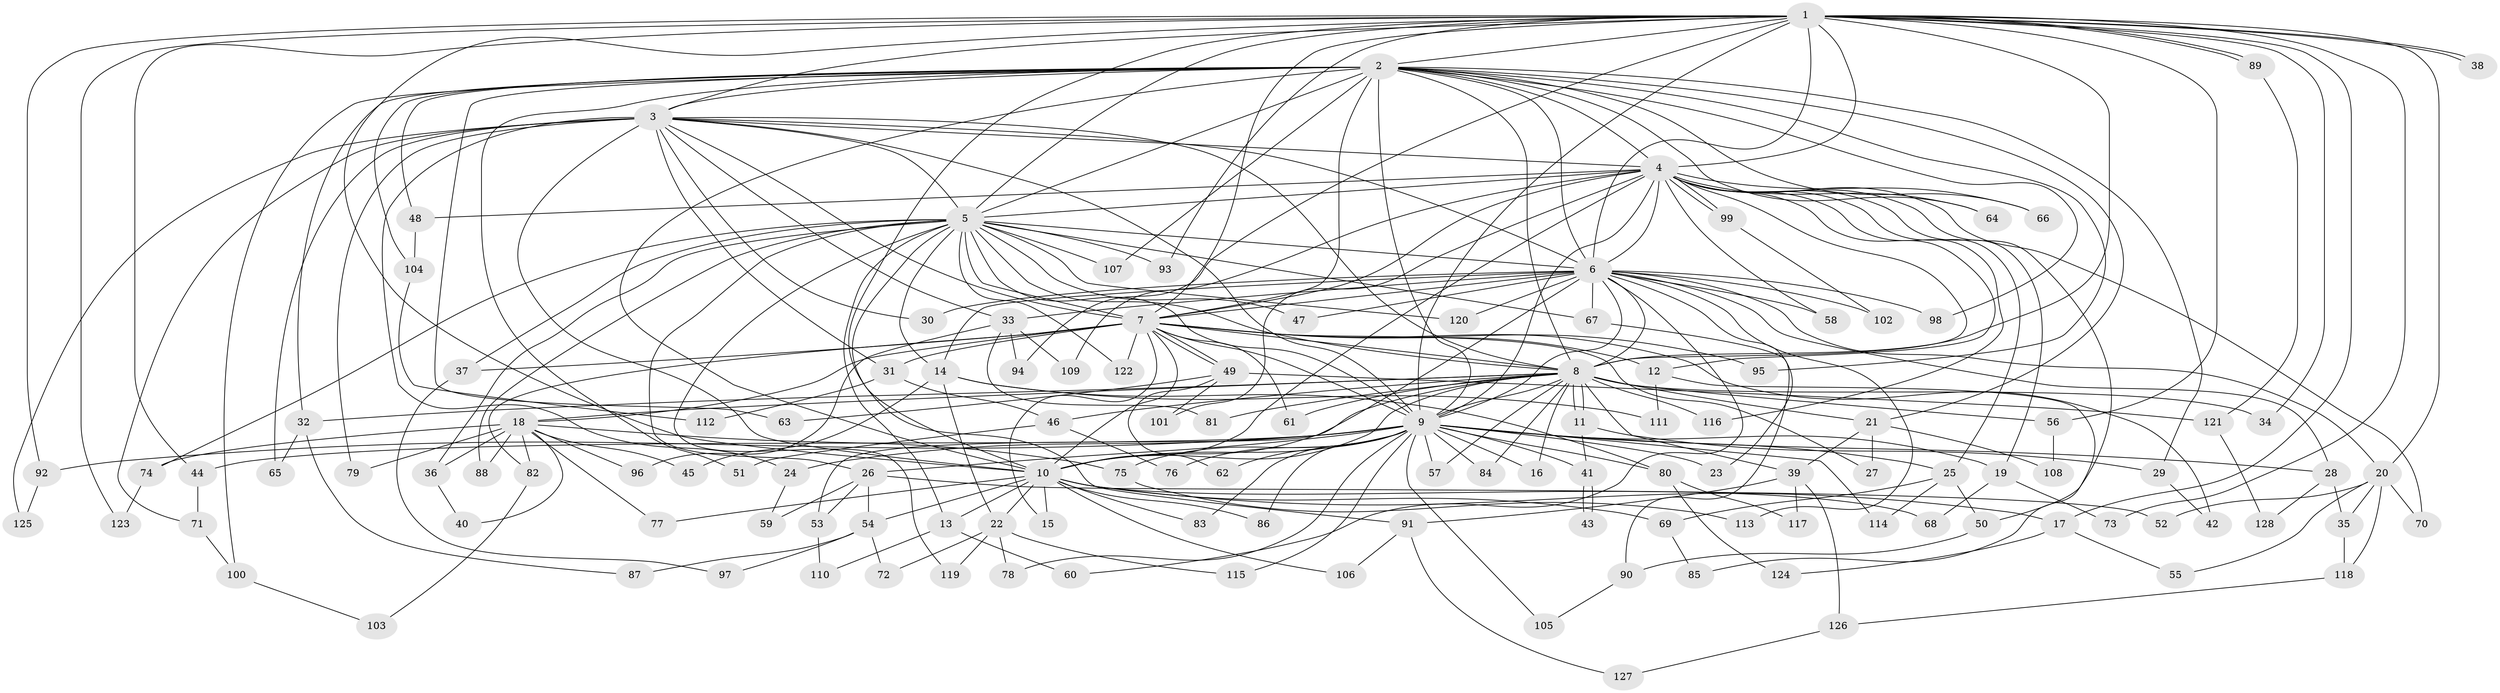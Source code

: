 // coarse degree distribution, {22: 0.03125, 19: 0.046875, 14: 0.015625, 21: 0.03125, 24: 0.015625, 25: 0.015625, 4: 0.15625, 6: 0.046875, 2: 0.390625, 11: 0.015625, 7: 0.03125, 5: 0.03125, 3: 0.15625, 1: 0.015625}
// Generated by graph-tools (version 1.1) at 2025/17/03/04/25 18:17:44]
// undirected, 128 vertices, 281 edges
graph export_dot {
graph [start="1"]
  node [color=gray90,style=filled];
  1;
  2;
  3;
  4;
  5;
  6;
  7;
  8;
  9;
  10;
  11;
  12;
  13;
  14;
  15;
  16;
  17;
  18;
  19;
  20;
  21;
  22;
  23;
  24;
  25;
  26;
  27;
  28;
  29;
  30;
  31;
  32;
  33;
  34;
  35;
  36;
  37;
  38;
  39;
  40;
  41;
  42;
  43;
  44;
  45;
  46;
  47;
  48;
  49;
  50;
  51;
  52;
  53;
  54;
  55;
  56;
  57;
  58;
  59;
  60;
  61;
  62;
  63;
  64;
  65;
  66;
  67;
  68;
  69;
  70;
  71;
  72;
  73;
  74;
  75;
  76;
  77;
  78;
  79;
  80;
  81;
  82;
  83;
  84;
  85;
  86;
  87;
  88;
  89;
  90;
  91;
  92;
  93;
  94;
  95;
  96;
  97;
  98;
  99;
  100;
  101;
  102;
  103;
  104;
  105;
  106;
  107;
  108;
  109;
  110;
  111;
  112;
  113;
  114;
  115;
  116;
  117;
  118;
  119;
  120;
  121;
  122;
  123;
  124;
  125;
  126;
  127;
  128;
  1 -- 2;
  1 -- 3;
  1 -- 4;
  1 -- 5;
  1 -- 6;
  1 -- 7;
  1 -- 8;
  1 -- 9;
  1 -- 10;
  1 -- 17;
  1 -- 20;
  1 -- 34;
  1 -- 38;
  1 -- 38;
  1 -- 44;
  1 -- 56;
  1 -- 73;
  1 -- 89;
  1 -- 89;
  1 -- 91;
  1 -- 92;
  1 -- 93;
  1 -- 94;
  1 -- 123;
  2 -- 3;
  2 -- 4;
  2 -- 5;
  2 -- 6;
  2 -- 7;
  2 -- 8;
  2 -- 9;
  2 -- 10;
  2 -- 21;
  2 -- 29;
  2 -- 32;
  2 -- 48;
  2 -- 51;
  2 -- 63;
  2 -- 64;
  2 -- 66;
  2 -- 95;
  2 -- 98;
  2 -- 100;
  2 -- 104;
  2 -- 107;
  3 -- 4;
  3 -- 5;
  3 -- 6;
  3 -- 7;
  3 -- 8;
  3 -- 9;
  3 -- 10;
  3 -- 24;
  3 -- 30;
  3 -- 31;
  3 -- 33;
  3 -- 65;
  3 -- 71;
  3 -- 79;
  3 -- 125;
  4 -- 5;
  4 -- 6;
  4 -- 7;
  4 -- 8;
  4 -- 9;
  4 -- 10;
  4 -- 12;
  4 -- 19;
  4 -- 25;
  4 -- 48;
  4 -- 50;
  4 -- 58;
  4 -- 64;
  4 -- 66;
  4 -- 70;
  4 -- 99;
  4 -- 99;
  4 -- 101;
  4 -- 109;
  4 -- 116;
  5 -- 6;
  5 -- 7;
  5 -- 8;
  5 -- 9;
  5 -- 10;
  5 -- 13;
  5 -- 14;
  5 -- 26;
  5 -- 36;
  5 -- 37;
  5 -- 47;
  5 -- 67;
  5 -- 74;
  5 -- 88;
  5 -- 93;
  5 -- 107;
  5 -- 119;
  5 -- 120;
  5 -- 122;
  6 -- 7;
  6 -- 8;
  6 -- 9;
  6 -- 10;
  6 -- 14;
  6 -- 20;
  6 -- 23;
  6 -- 28;
  6 -- 30;
  6 -- 33;
  6 -- 47;
  6 -- 58;
  6 -- 60;
  6 -- 67;
  6 -- 98;
  6 -- 102;
  6 -- 113;
  6 -- 120;
  7 -- 8;
  7 -- 9;
  7 -- 10;
  7 -- 12;
  7 -- 15;
  7 -- 18;
  7 -- 27;
  7 -- 31;
  7 -- 37;
  7 -- 42;
  7 -- 49;
  7 -- 49;
  7 -- 61;
  7 -- 82;
  7 -- 95;
  7 -- 122;
  8 -- 9;
  8 -- 10;
  8 -- 11;
  8 -- 11;
  8 -- 16;
  8 -- 18;
  8 -- 21;
  8 -- 32;
  8 -- 34;
  8 -- 39;
  8 -- 46;
  8 -- 53;
  8 -- 56;
  8 -- 57;
  8 -- 61;
  8 -- 81;
  8 -- 84;
  8 -- 116;
  9 -- 10;
  9 -- 16;
  9 -- 19;
  9 -- 23;
  9 -- 24;
  9 -- 25;
  9 -- 26;
  9 -- 28;
  9 -- 41;
  9 -- 44;
  9 -- 57;
  9 -- 62;
  9 -- 75;
  9 -- 76;
  9 -- 78;
  9 -- 80;
  9 -- 83;
  9 -- 84;
  9 -- 86;
  9 -- 92;
  9 -- 105;
  9 -- 114;
  9 -- 115;
  10 -- 13;
  10 -- 15;
  10 -- 17;
  10 -- 22;
  10 -- 54;
  10 -- 68;
  10 -- 69;
  10 -- 77;
  10 -- 83;
  10 -- 86;
  10 -- 106;
  11 -- 29;
  11 -- 41;
  12 -- 85;
  12 -- 111;
  13 -- 60;
  13 -- 110;
  14 -- 22;
  14 -- 45;
  14 -- 80;
  14 -- 111;
  17 -- 55;
  17 -- 124;
  18 -- 36;
  18 -- 40;
  18 -- 45;
  18 -- 74;
  18 -- 75;
  18 -- 77;
  18 -- 79;
  18 -- 82;
  18 -- 88;
  18 -- 96;
  19 -- 68;
  19 -- 73;
  20 -- 35;
  20 -- 52;
  20 -- 55;
  20 -- 70;
  20 -- 118;
  21 -- 27;
  21 -- 39;
  21 -- 108;
  22 -- 72;
  22 -- 78;
  22 -- 115;
  22 -- 119;
  24 -- 59;
  25 -- 50;
  25 -- 69;
  25 -- 114;
  26 -- 52;
  26 -- 53;
  26 -- 54;
  26 -- 59;
  28 -- 35;
  28 -- 128;
  29 -- 42;
  31 -- 46;
  31 -- 112;
  32 -- 65;
  32 -- 87;
  33 -- 81;
  33 -- 94;
  33 -- 96;
  33 -- 109;
  35 -- 118;
  36 -- 40;
  37 -- 97;
  39 -- 91;
  39 -- 117;
  39 -- 126;
  41 -- 43;
  41 -- 43;
  44 -- 71;
  46 -- 51;
  46 -- 76;
  48 -- 104;
  49 -- 62;
  49 -- 63;
  49 -- 101;
  49 -- 121;
  50 -- 90;
  53 -- 110;
  54 -- 72;
  54 -- 87;
  54 -- 97;
  56 -- 108;
  67 -- 90;
  69 -- 85;
  71 -- 100;
  74 -- 123;
  75 -- 113;
  80 -- 117;
  80 -- 124;
  82 -- 103;
  89 -- 121;
  90 -- 105;
  91 -- 106;
  91 -- 127;
  92 -- 125;
  99 -- 102;
  100 -- 103;
  104 -- 112;
  118 -- 126;
  121 -- 128;
  126 -- 127;
}
